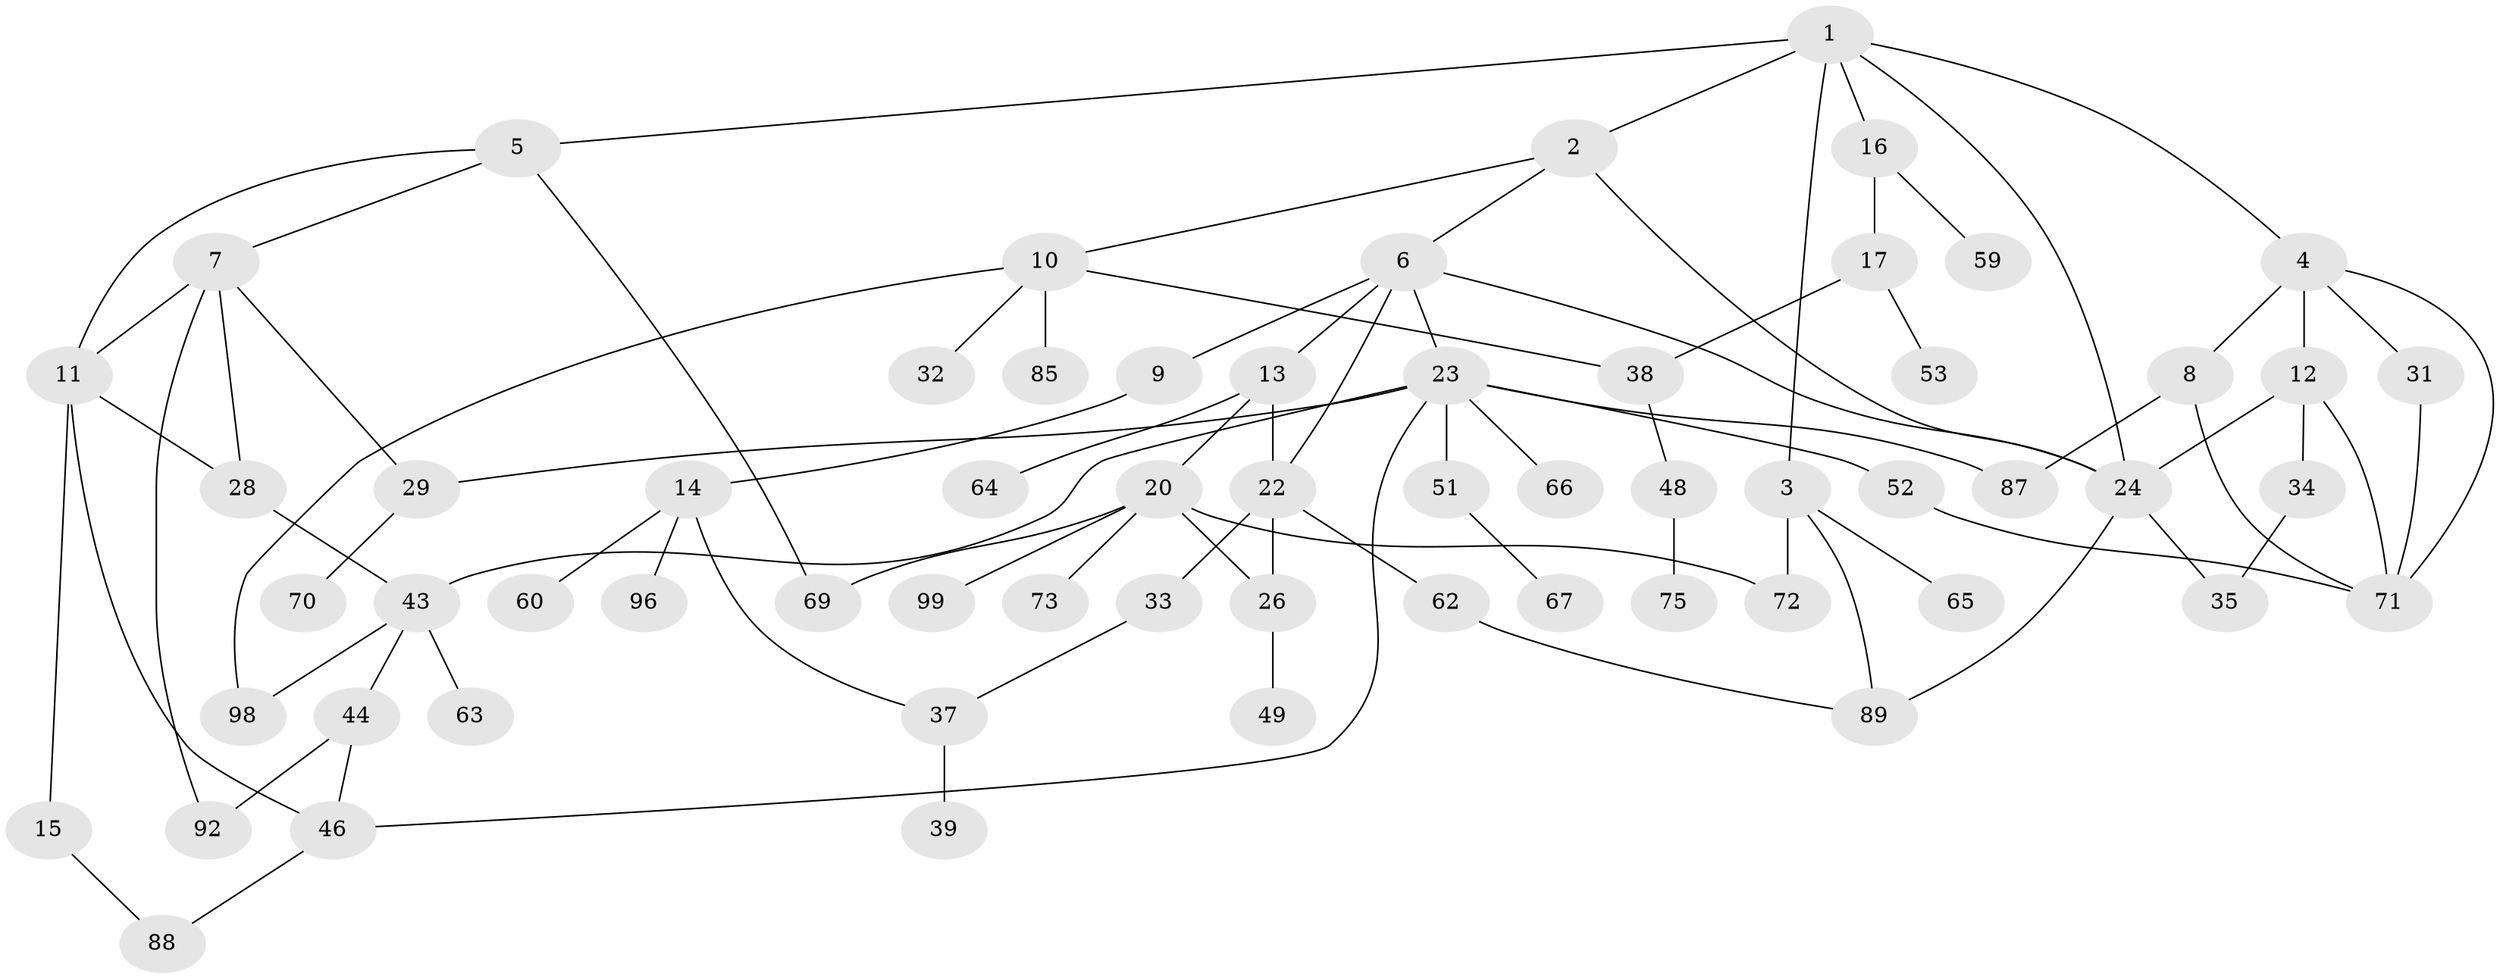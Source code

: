 // original degree distribution, {6: 0.04, 5: 0.08, 4: 0.1, 3: 0.19, 2: 0.3, 1: 0.29}
// Generated by graph-tools (version 1.1) at 2025/38/02/21/25 10:38:51]
// undirected, 62 vertices, 87 edges
graph export_dot {
graph [start="1"]
  node [color=gray90,style=filled];
  1 [super="+19"];
  2 [super="+77"];
  3 [super="+30"];
  4 [super="+47"];
  5 [super="+54"];
  6;
  7 [super="+40"];
  8 [super="+68"];
  9 [super="+58"];
  10 [super="+18"];
  11 [super="+84"];
  12 [super="+27"];
  13 [super="+55"];
  14 [super="+25"];
  15;
  16;
  17 [super="+21"];
  20 [super="+57"];
  22 [super="+93"];
  23 [super="+41"];
  24 [super="+56"];
  26;
  28 [super="+36"];
  29 [super="+45"];
  31 [super="+83"];
  32 [super="+50"];
  33 [super="+42"];
  34 [super="+91"];
  35;
  37 [super="+74"];
  38 [super="+79"];
  39;
  43 [super="+94"];
  44 [super="+95"];
  46 [super="+61"];
  48;
  49;
  51 [super="+81"];
  52;
  53 [super="+80"];
  59 [super="+90"];
  60;
  62 [super="+86"];
  63;
  64 [super="+76"];
  65;
  66;
  67;
  69;
  70;
  71;
  72 [super="+78"];
  73 [super="+82"];
  75;
  85;
  87;
  88 [super="+97"];
  89 [super="+100"];
  92;
  96;
  98;
  99;
  1 -- 2;
  1 -- 3;
  1 -- 4;
  1 -- 5;
  1 -- 16;
  1 -- 24;
  2 -- 6;
  2 -- 10;
  2 -- 24;
  3 -- 65;
  3 -- 72;
  3 -- 89;
  4 -- 8;
  4 -- 12;
  4 -- 31;
  4 -- 71;
  5 -- 7;
  5 -- 11;
  5 -- 69;
  6 -- 9;
  6 -- 13;
  6 -- 23;
  6 -- 24;
  6 -- 22;
  7 -- 11;
  7 -- 29;
  7 -- 92;
  7 -- 28;
  8 -- 71;
  8 -- 87;
  9 -- 14;
  10 -- 85;
  10 -- 98;
  10 -- 32;
  10 -- 38;
  11 -- 15;
  11 -- 28;
  11 -- 46;
  12 -- 34;
  12 -- 24;
  12 -- 71;
  13 -- 20;
  13 -- 22;
  13 -- 64;
  14 -- 96;
  14 -- 60;
  14 -- 37;
  15 -- 88;
  16 -- 17;
  16 -- 59;
  17 -- 53;
  17 -- 38;
  20 -- 26;
  20 -- 69;
  20 -- 72;
  20 -- 73;
  20 -- 99;
  22 -- 33;
  22 -- 62;
  22 -- 26;
  23 -- 52;
  23 -- 66;
  23 -- 43;
  23 -- 51;
  23 -- 87;
  23 -- 29;
  23 -- 46;
  24 -- 35;
  24 -- 89;
  26 -- 49;
  28 -- 43;
  29 -- 70;
  31 -- 71;
  33 -- 37;
  34 -- 35;
  37 -- 39;
  38 -- 48;
  43 -- 44;
  43 -- 63;
  43 -- 98;
  44 -- 46;
  44 -- 92;
  46 -- 88;
  48 -- 75;
  51 -- 67;
  52 -- 71;
  62 -- 89;
}
